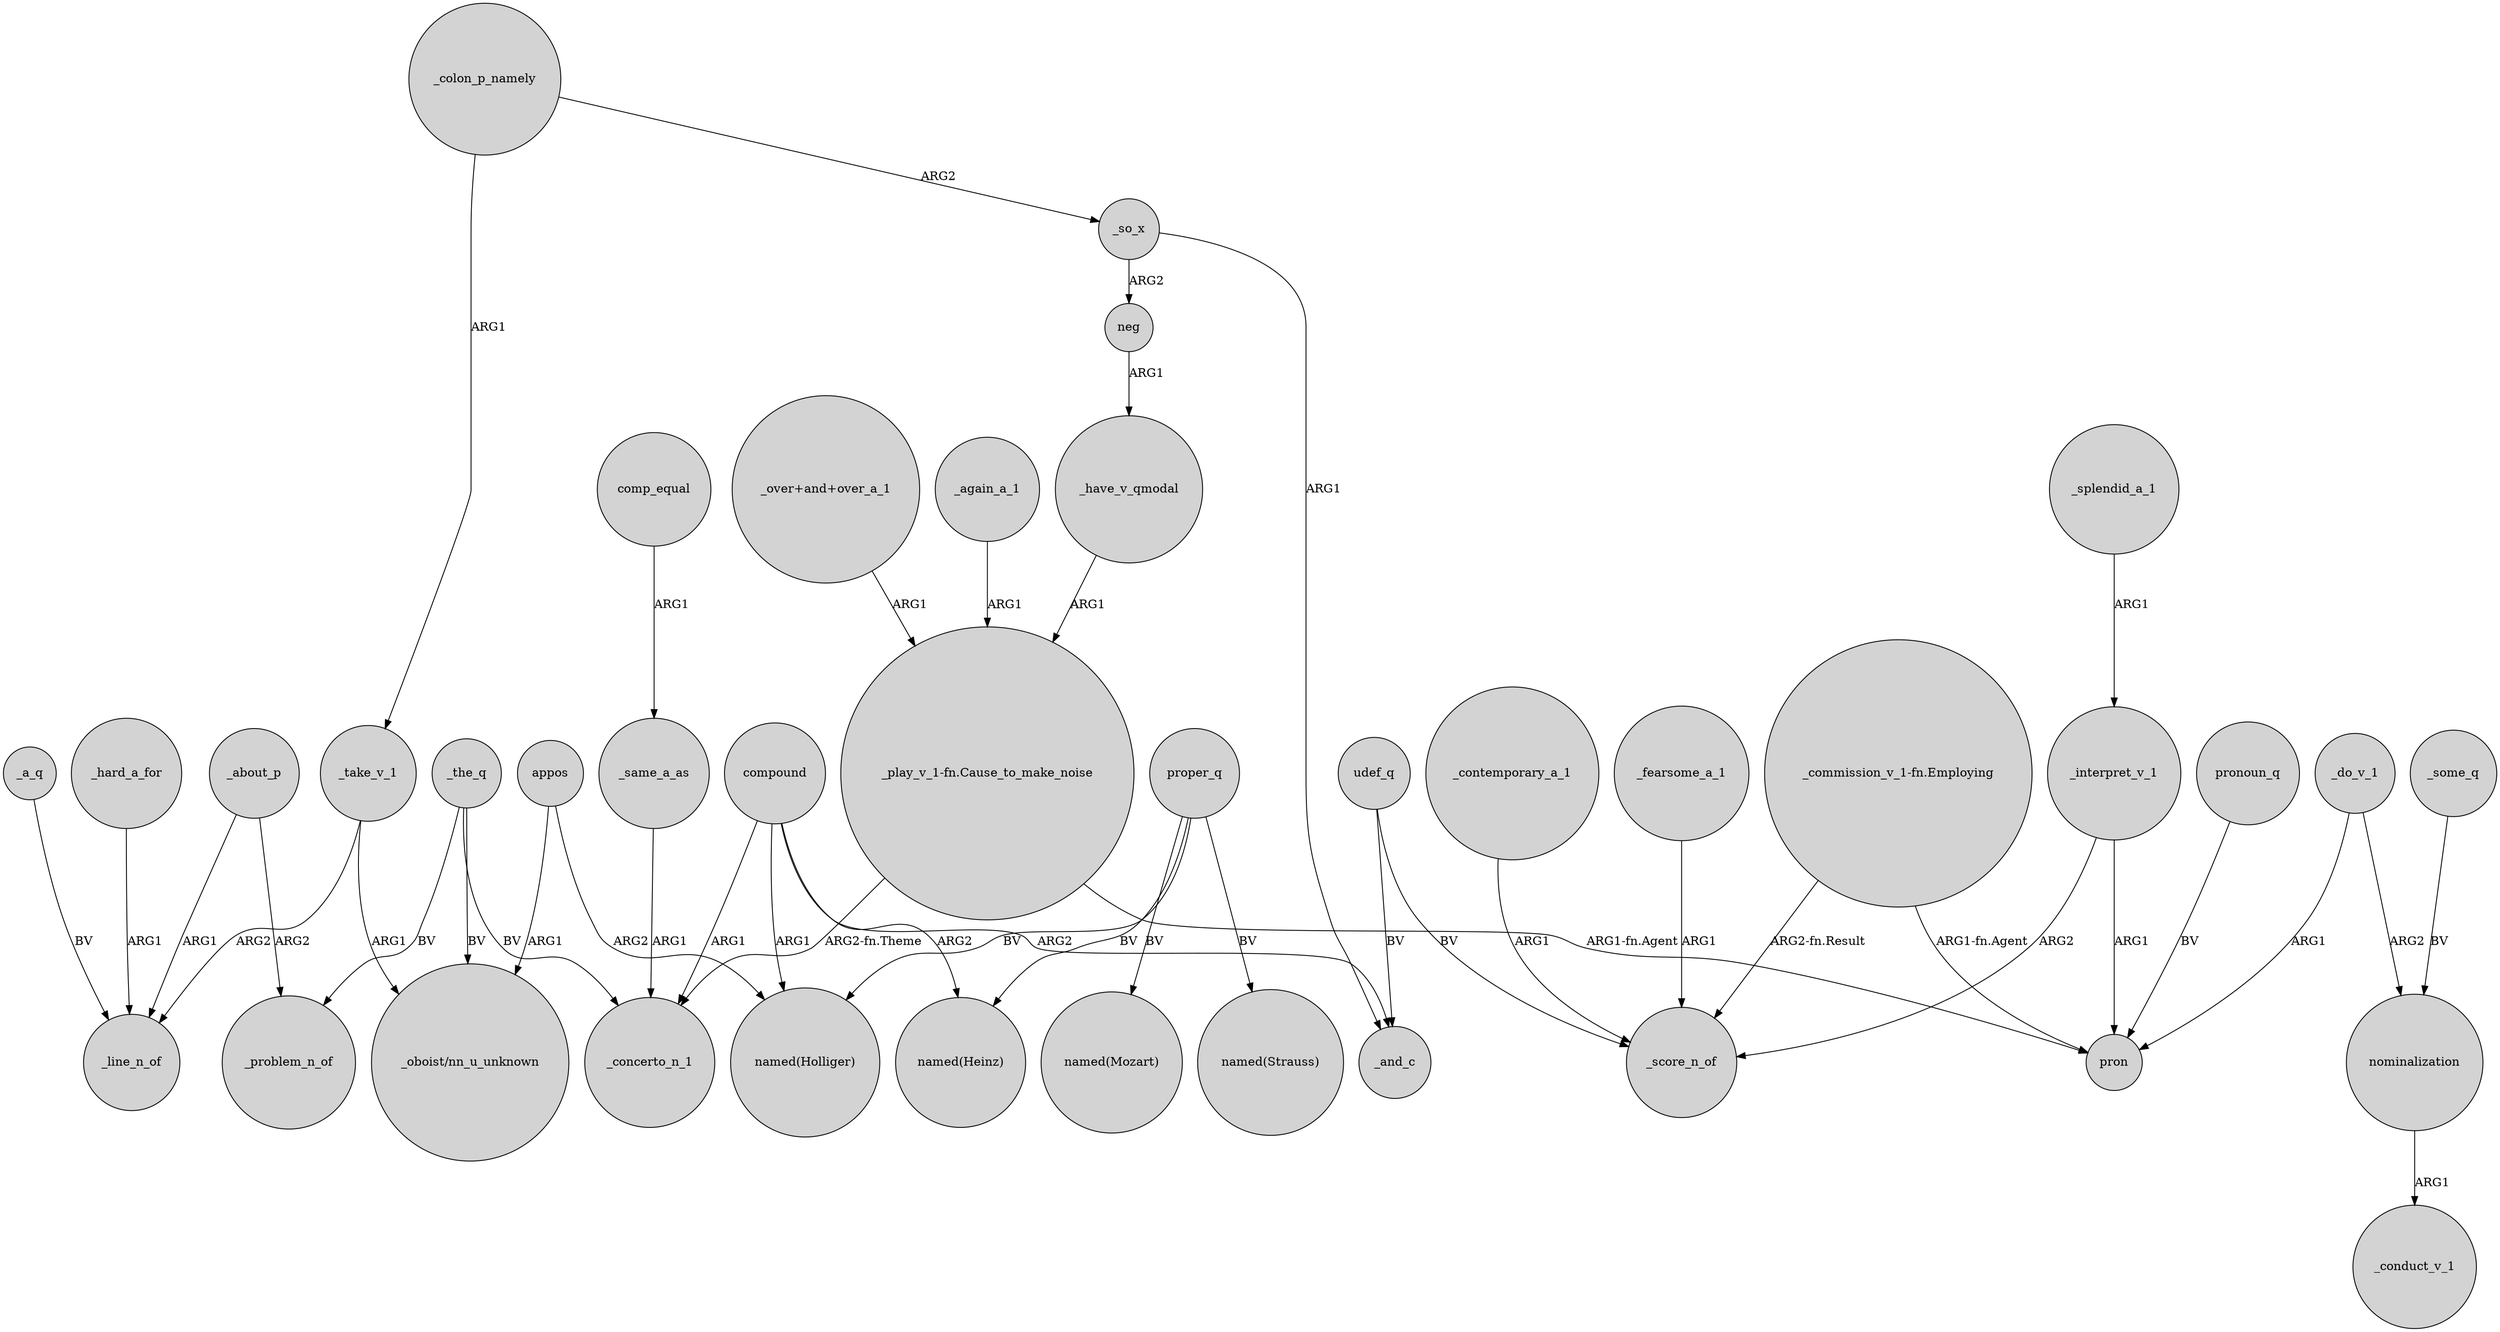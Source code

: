 digraph {
	node [shape=circle style=filled]
	_the_q -> "_oboist/nn_u_unknown" [label=BV]
	"_over+and+over_a_1" -> "_play_v_1-fn.Cause_to_make_noise" [label=ARG1]
	_interpret_v_1 -> _score_n_of [label=ARG2]
	_splendid_a_1 -> _interpret_v_1 [label=ARG1]
	"_play_v_1-fn.Cause_to_make_noise" -> _concerto_n_1 [label="ARG2-fn.Theme"]
	_again_a_1 -> "_play_v_1-fn.Cause_to_make_noise" [label=ARG1]
	_same_a_as -> _concerto_n_1 [label=ARG1]
	compound -> "named(Holliger)" [label=ARG1]
	_the_q -> _problem_n_of [label=BV]
	neg -> _have_v_qmodal [label=ARG1]
	_so_x -> neg [label=ARG2]
	_have_v_qmodal -> "_play_v_1-fn.Cause_to_make_noise" [label=ARG1]
	_take_v_1 -> _line_n_of [label=ARG2]
	_about_p -> _line_n_of [label=ARG1]
	compound -> "named(Heinz)" [label=ARG2]
	_interpret_v_1 -> pron [label=ARG1]
	_a_q -> _line_n_of [label=BV]
	"_commission_v_1-fn.Employing" -> _score_n_of [label="ARG2-fn.Result"]
	_take_v_1 -> "_oboist/nn_u_unknown" [label=ARG1]
	_hard_a_for -> _line_n_of [label=ARG1]
	_contemporary_a_1 -> _score_n_of [label=ARG1]
	pronoun_q -> pron [label=BV]
	appos -> "_oboist/nn_u_unknown" [label=ARG1]
	nominalization -> _conduct_v_1 [label=ARG1]
	appos -> "named(Holliger)" [label=ARG2]
	_do_v_1 -> pron [label=ARG1]
	compound -> _and_c [label=ARG2]
	proper_q -> "named(Strauss)" [label=BV]
	comp_equal -> _same_a_as [label=ARG1]
	_the_q -> _concerto_n_1 [label=BV]
	proper_q -> "named(Heinz)" [label=BV]
	_about_p -> _problem_n_of [label=ARG2]
	_some_q -> nominalization [label=BV]
	_do_v_1 -> nominalization [label=ARG2]
	udef_q -> _score_n_of [label=BV]
	proper_q -> "named(Mozart)" [label=BV]
	"_play_v_1-fn.Cause_to_make_noise" -> pron [label="ARG1-fn.Agent"]
	_colon_p_namely -> _so_x [label=ARG2]
	_fearsome_a_1 -> _score_n_of [label=ARG1]
	udef_q -> _and_c [label=BV]
	_colon_p_namely -> _take_v_1 [label=ARG1]
	proper_q -> "named(Holliger)" [label=BV]
	_so_x -> _and_c [label=ARG1]
	"_commission_v_1-fn.Employing" -> pron [label="ARG1-fn.Agent"]
	compound -> _concerto_n_1 [label=ARG1]
}
